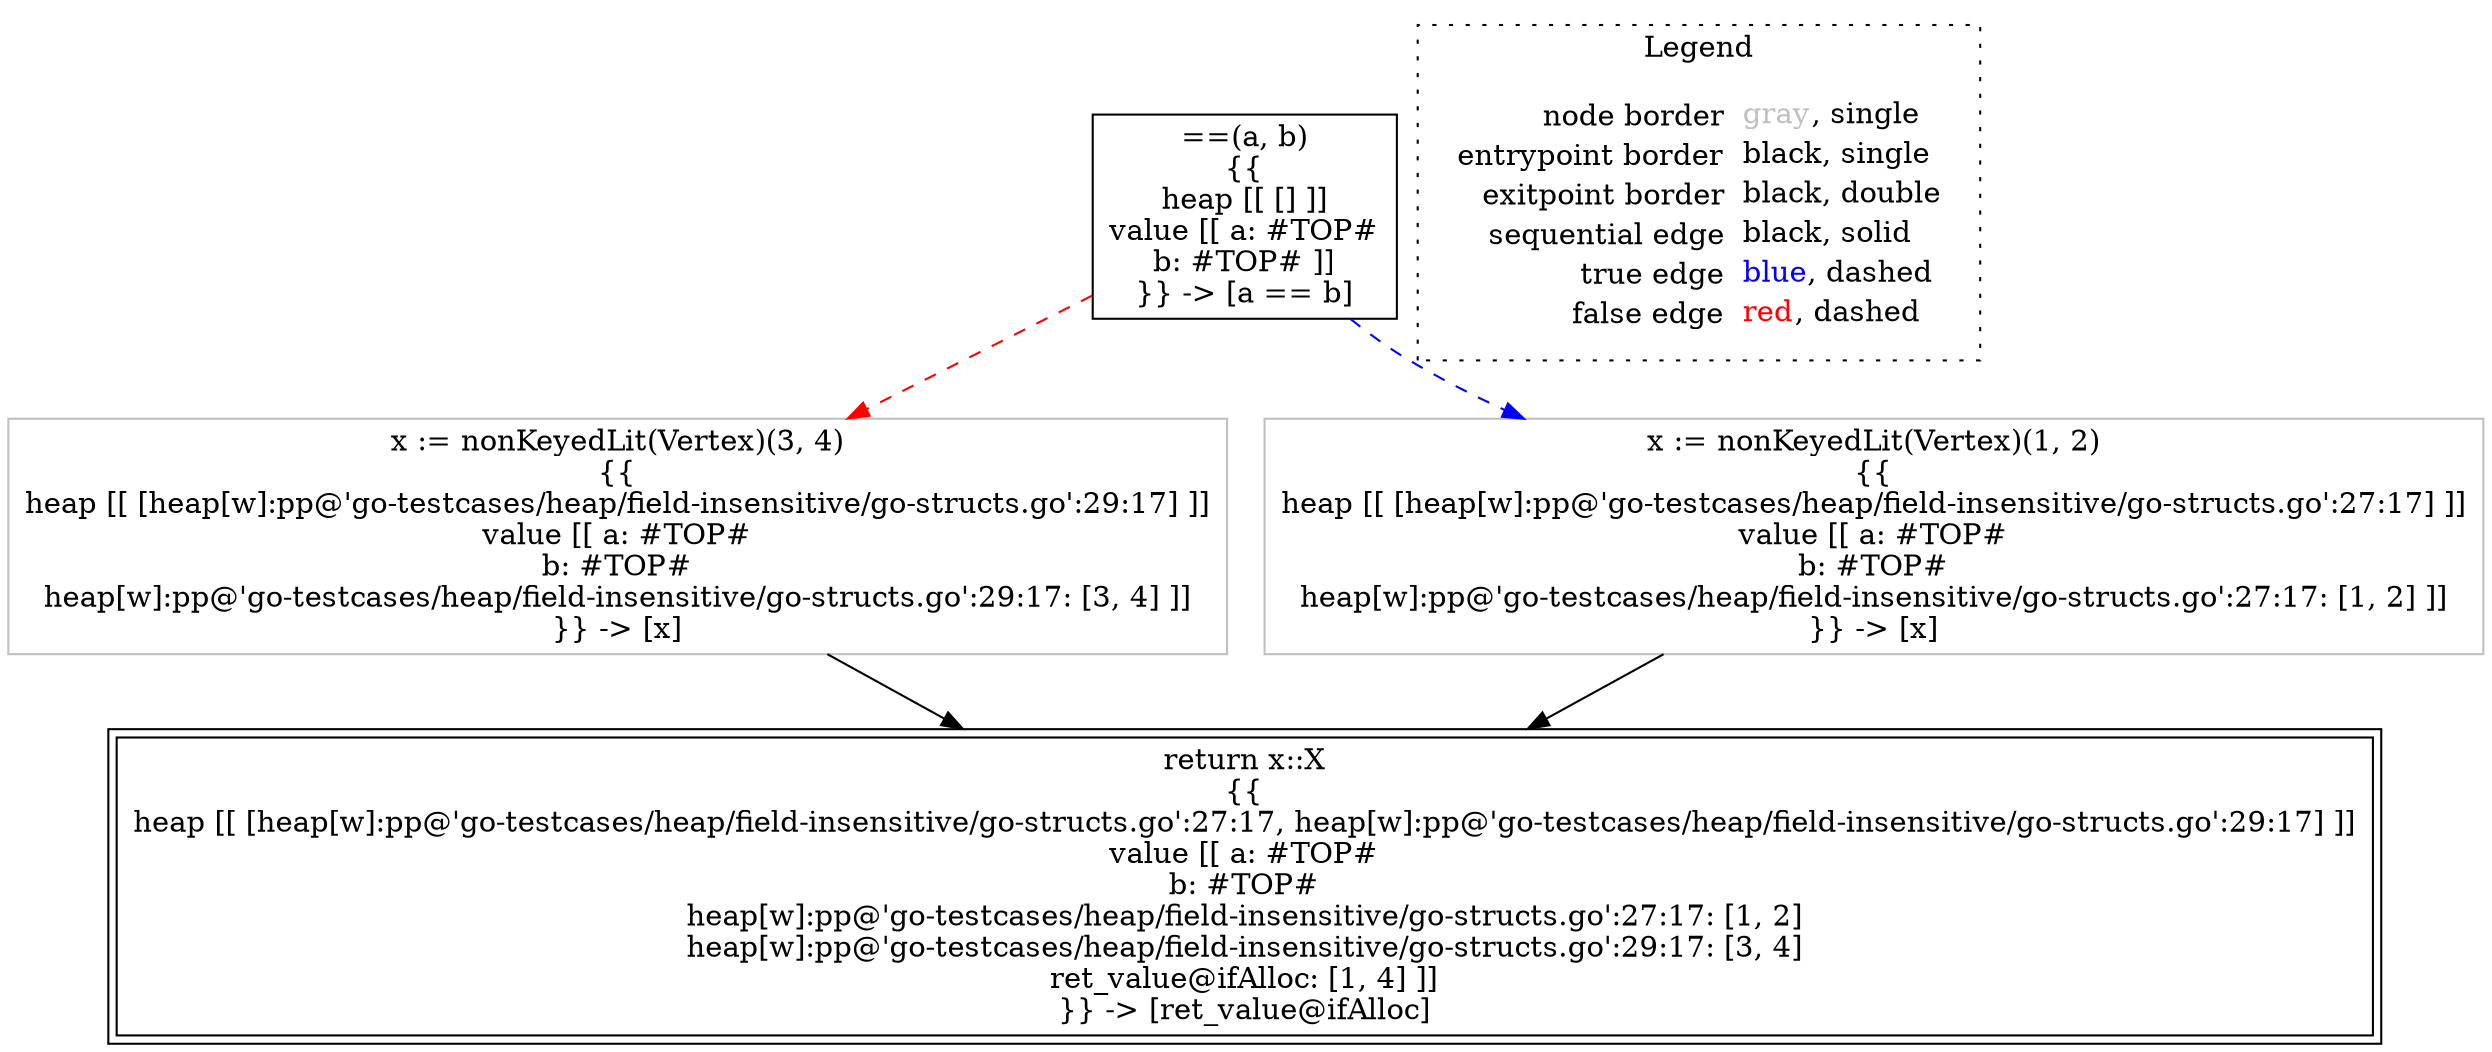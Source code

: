 digraph {
	"node0" [shape="rect",color="black",label=<==(a, b)<BR/>{{<BR/>heap [[ [] ]]<BR/>value [[ a: #TOP#<BR/>b: #TOP# ]]<BR/>}} -&gt; [a == b]>];
	"node1" [shape="rect",color="gray",label=<x := nonKeyedLit(Vertex)(3, 4)<BR/>{{<BR/>heap [[ [heap[w]:pp@'go-testcases/heap/field-insensitive/go-structs.go':29:17] ]]<BR/>value [[ a: #TOP#<BR/>b: #TOP#<BR/>heap[w]:pp@'go-testcases/heap/field-insensitive/go-structs.go':29:17: [3, 4] ]]<BR/>}} -&gt; [x]>];
	"node2" [shape="rect",color="black",peripheries="2",label=<return x::X<BR/>{{<BR/>heap [[ [heap[w]:pp@'go-testcases/heap/field-insensitive/go-structs.go':27:17, heap[w]:pp@'go-testcases/heap/field-insensitive/go-structs.go':29:17] ]]<BR/>value [[ a: #TOP#<BR/>b: #TOP#<BR/>heap[w]:pp@'go-testcases/heap/field-insensitive/go-structs.go':27:17: [1, 2]<BR/>heap[w]:pp@'go-testcases/heap/field-insensitive/go-structs.go':29:17: [3, 4]<BR/>ret_value@ifAlloc: [1, 4] ]]<BR/>}} -&gt; [ret_value@ifAlloc]>];
	"node3" [shape="rect",color="gray",label=<x := nonKeyedLit(Vertex)(1, 2)<BR/>{{<BR/>heap [[ [heap[w]:pp@'go-testcases/heap/field-insensitive/go-structs.go':27:17] ]]<BR/>value [[ a: #TOP#<BR/>b: #TOP#<BR/>heap[w]:pp@'go-testcases/heap/field-insensitive/go-structs.go':27:17: [1, 2] ]]<BR/>}} -&gt; [x]>];
	"node1" -> "node2" [color="black"];
	"node3" -> "node2" [color="black"];
	"node0" -> "node1" [color="red",style="dashed"];
	"node0" -> "node3" [color="blue",style="dashed"];
subgraph cluster_legend {
	label="Legend";
	style=dotted;
	node [shape=plaintext];
	"legend" [label=<<table border="0" cellpadding="2" cellspacing="0" cellborder="0"><tr><td align="right">node border&nbsp;</td><td align="left"><font color="gray">gray</font>, single</td></tr><tr><td align="right">entrypoint border&nbsp;</td><td align="left"><font color="black">black</font>, single</td></tr><tr><td align="right">exitpoint border&nbsp;</td><td align="left"><font color="black">black</font>, double</td></tr><tr><td align="right">sequential edge&nbsp;</td><td align="left"><font color="black">black</font>, solid</td></tr><tr><td align="right">true edge&nbsp;</td><td align="left"><font color="blue">blue</font>, dashed</td></tr><tr><td align="right">false edge&nbsp;</td><td align="left"><font color="red">red</font>, dashed</td></tr></table>>];
}

}

